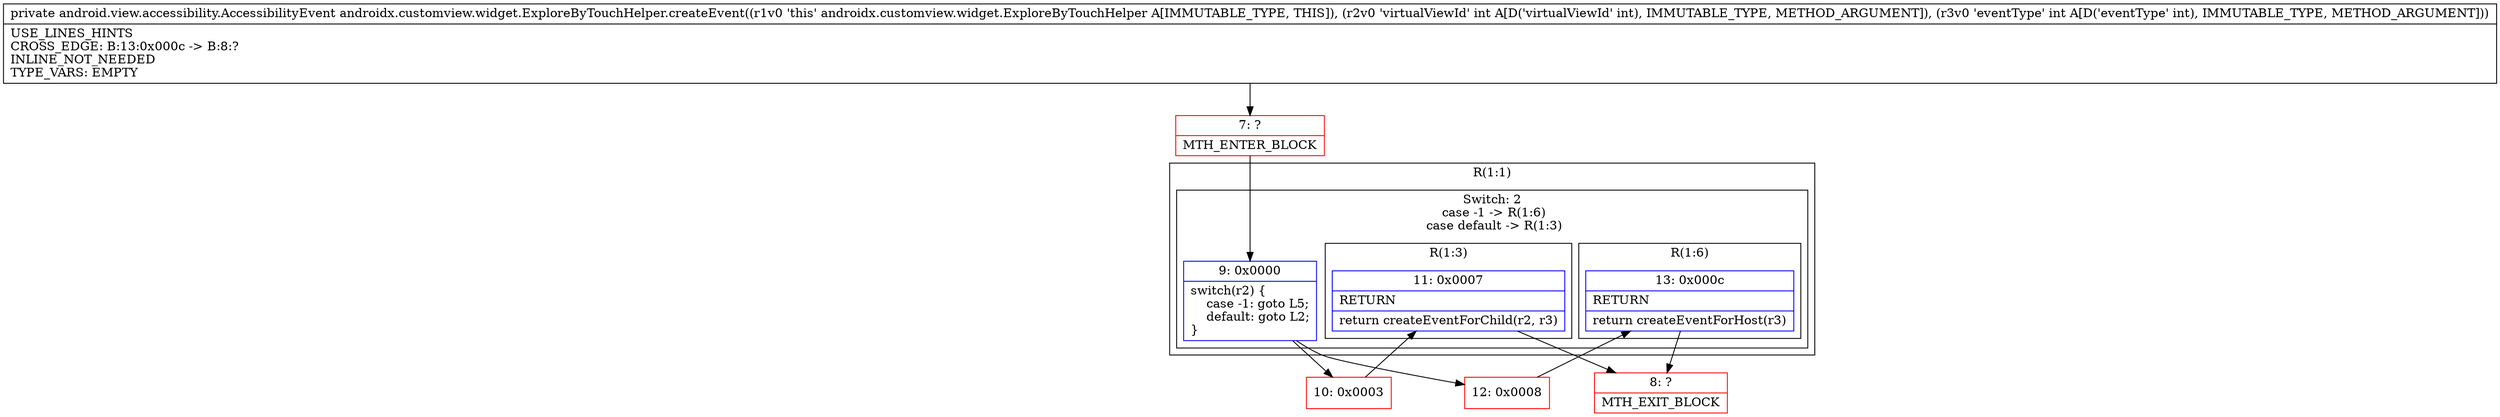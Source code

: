 digraph "CFG forandroidx.customview.widget.ExploreByTouchHelper.createEvent(II)Landroid\/view\/accessibility\/AccessibilityEvent;" {
subgraph cluster_Region_1882451312 {
label = "R(1:1)";
node [shape=record,color=blue];
subgraph cluster_SwitchRegion_1231467028 {
label = "Switch: 2
 case -1 -> R(1:6)
 case default -> R(1:3)";
node [shape=record,color=blue];
Node_9 [shape=record,label="{9\:\ 0x0000|switch(r2) \{\l    case \-1: goto L5;\l    default: goto L2;\l\}\l}"];
subgraph cluster_Region_105983681 {
label = "R(1:6)";
node [shape=record,color=blue];
Node_13 [shape=record,label="{13\:\ 0x000c|RETURN\l|return createEventForHost(r3)\l}"];
}
subgraph cluster_Region_250438879 {
label = "R(1:3)";
node [shape=record,color=blue];
Node_11 [shape=record,label="{11\:\ 0x0007|RETURN\l|return createEventForChild(r2, r3)\l}"];
}
}
}
Node_7 [shape=record,color=red,label="{7\:\ ?|MTH_ENTER_BLOCK\l}"];
Node_10 [shape=record,color=red,label="{10\:\ 0x0003}"];
Node_8 [shape=record,color=red,label="{8\:\ ?|MTH_EXIT_BLOCK\l}"];
Node_12 [shape=record,color=red,label="{12\:\ 0x0008}"];
MethodNode[shape=record,label="{private android.view.accessibility.AccessibilityEvent androidx.customview.widget.ExploreByTouchHelper.createEvent((r1v0 'this' androidx.customview.widget.ExploreByTouchHelper A[IMMUTABLE_TYPE, THIS]), (r2v0 'virtualViewId' int A[D('virtualViewId' int), IMMUTABLE_TYPE, METHOD_ARGUMENT]), (r3v0 'eventType' int A[D('eventType' int), IMMUTABLE_TYPE, METHOD_ARGUMENT]))  | USE_LINES_HINTS\lCROSS_EDGE: B:13:0x000c \-\> B:8:?\lINLINE_NOT_NEEDED\lTYPE_VARS: EMPTY\l}"];
MethodNode -> Node_7;Node_9 -> Node_10;
Node_9 -> Node_12;
Node_13 -> Node_8;
Node_11 -> Node_8;
Node_7 -> Node_9;
Node_10 -> Node_11;
Node_12 -> Node_13;
}

